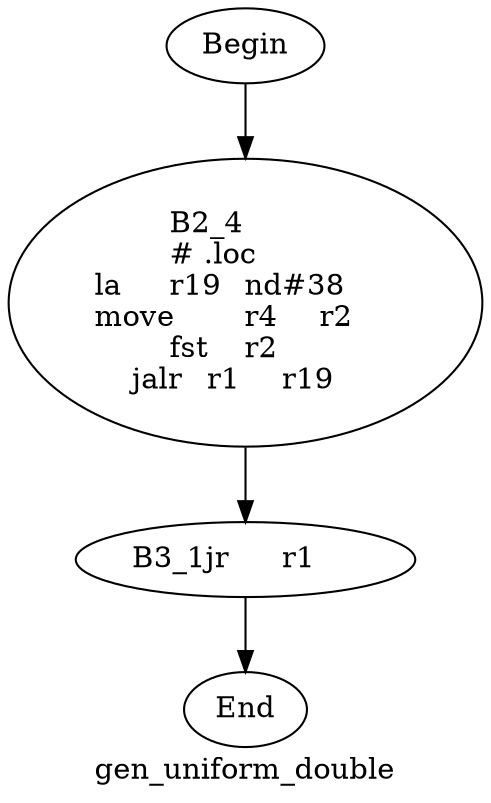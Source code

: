 digraph G{
	label = "gen_uniform_double"	style = "dashed";
	color = purple;
	Node0 [label = "Begin"];
	Node0 -> {Node2 }
	Node1 [label = "End"];
	Node1 -> {}
	Node2 [label = "B2_4	\n# .loc	\nla	r19	nd#38	\nmove	r4	r2	\nfst	r2	\njalr	r1	r19	\n"];
	Node2 -> {Node3 }
	Node3 [label = "B3_1jr	r1	\n"];
	Node3 -> {Node1 }
}
